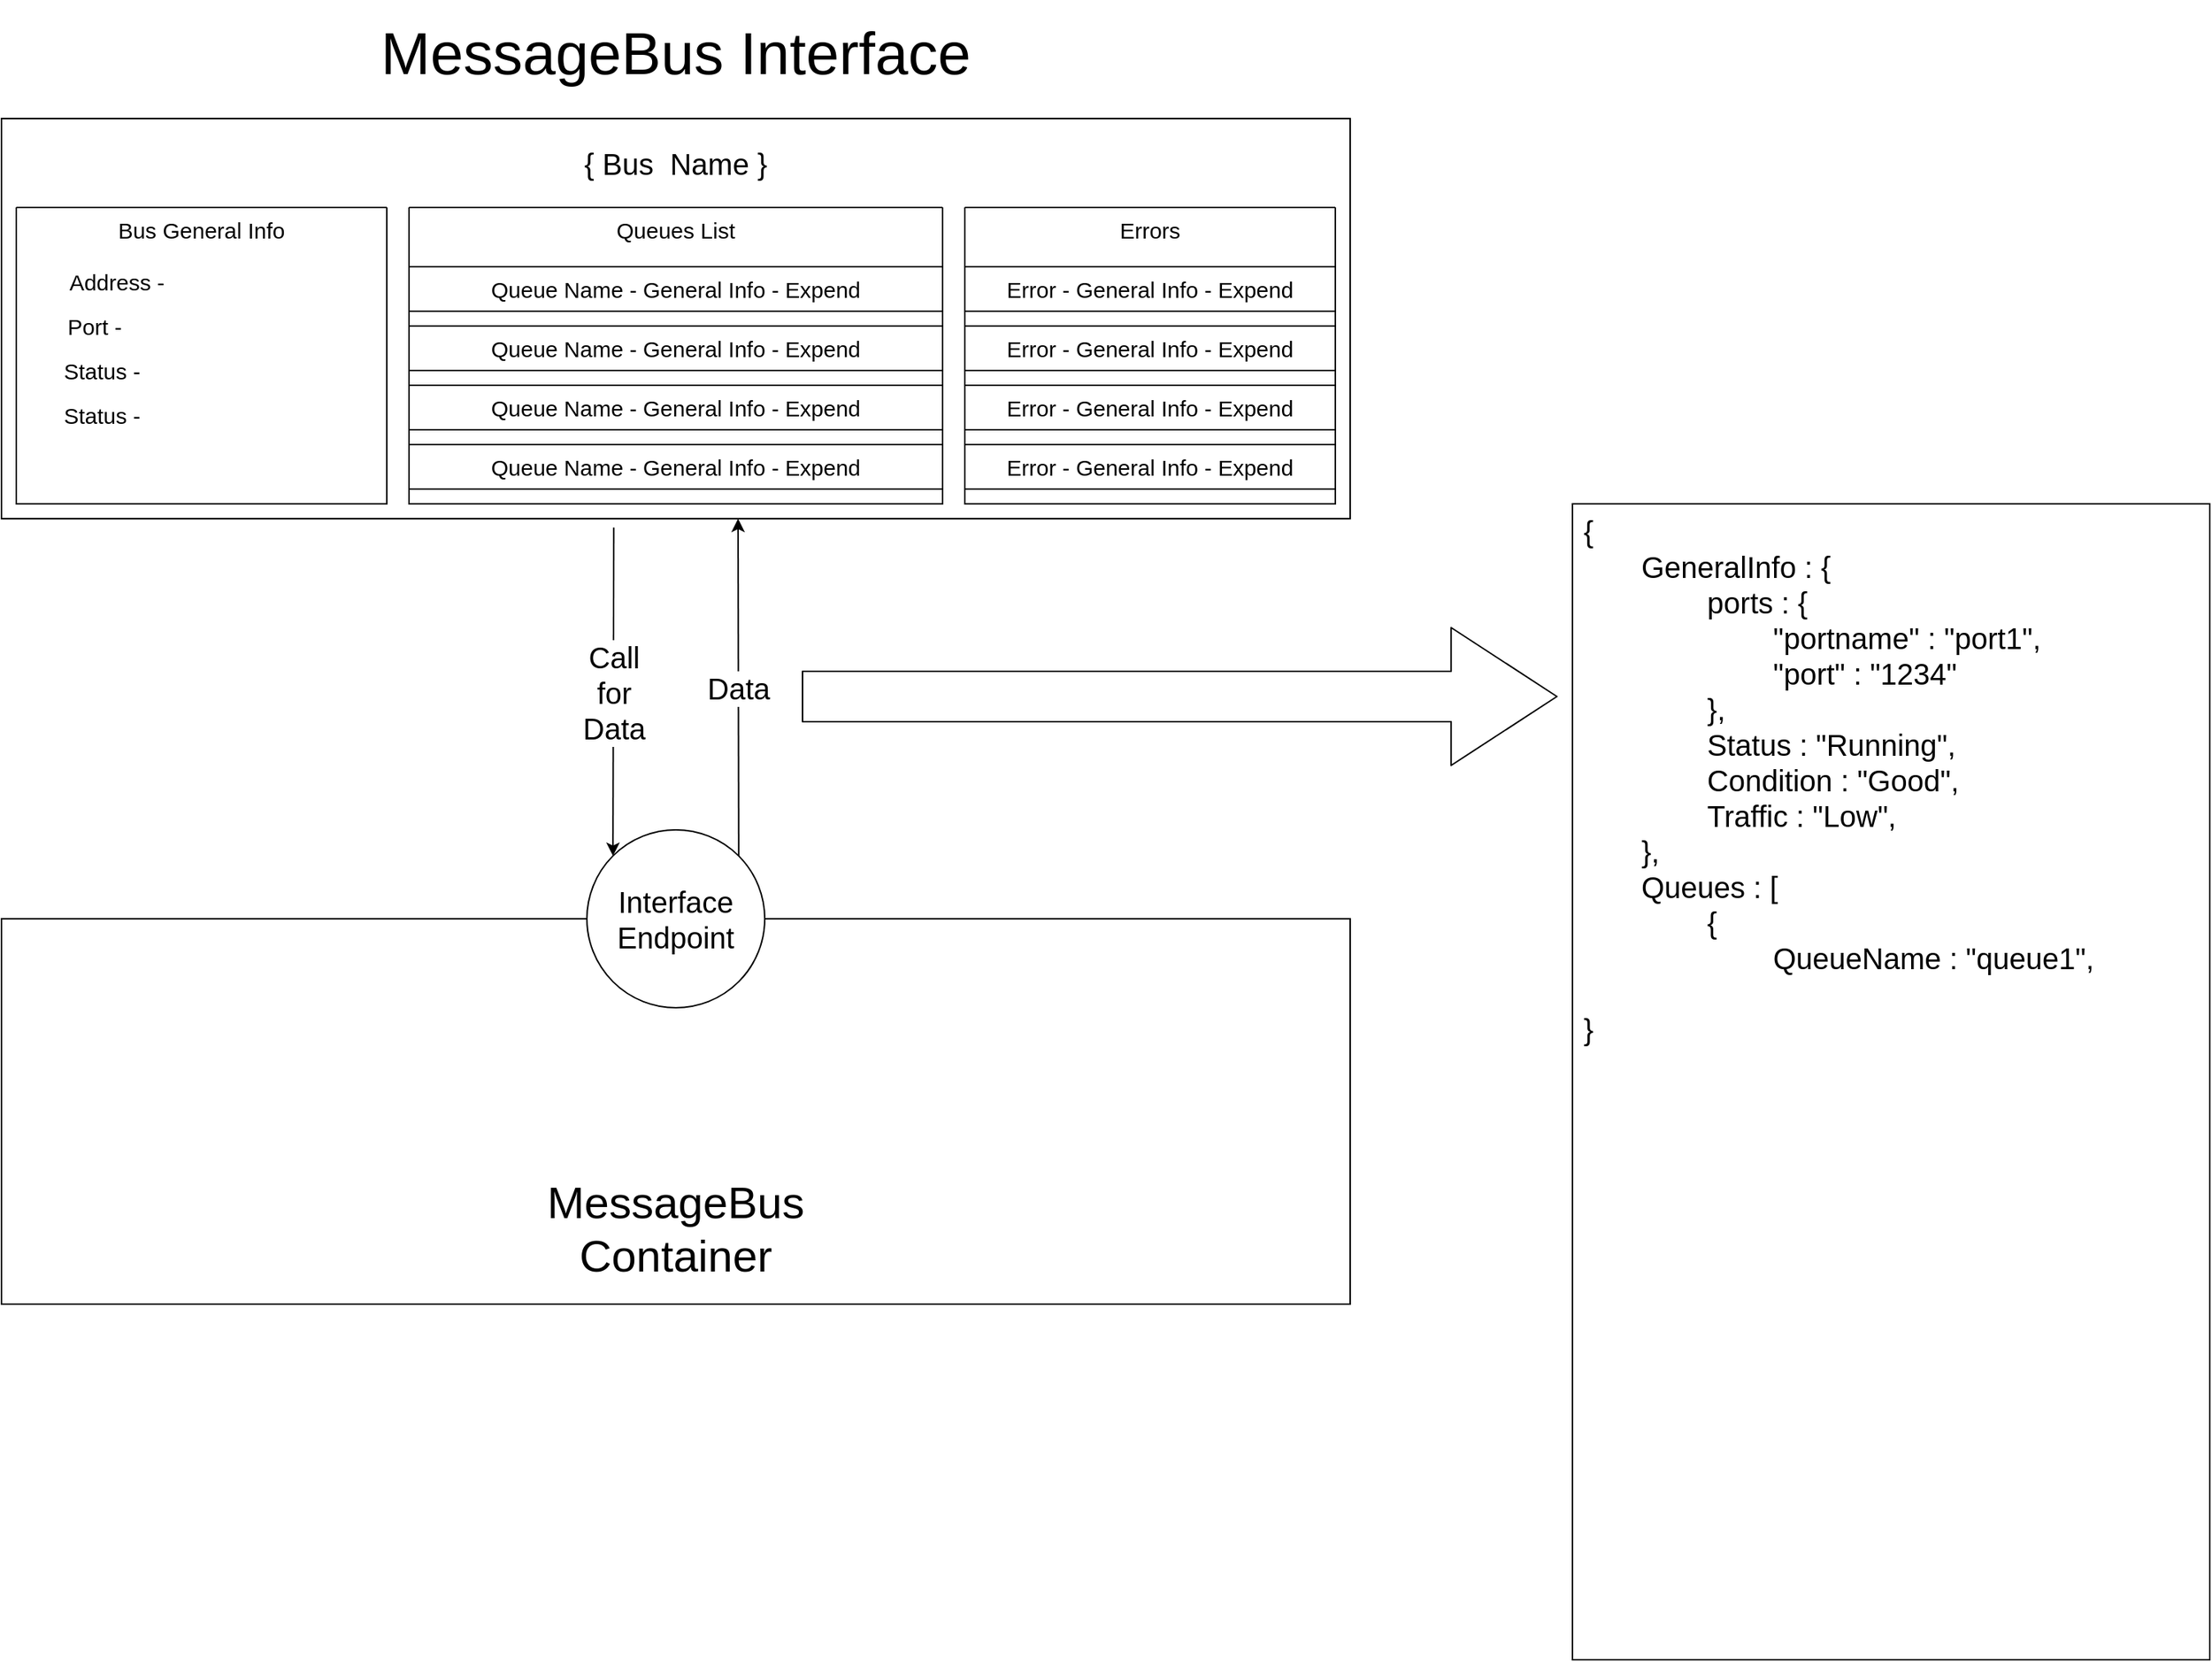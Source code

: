 <mxfile>
    <diagram id="eoP0BkNaZgy7leDRKoTp" name="Page-1">
        <mxGraphModel dx="3788" dy="1968" grid="1" gridSize="10" guides="1" tooltips="1" connect="1" arrows="1" fold="1" page="1" pageScale="1" pageWidth="850" pageHeight="1100" math="0" shadow="0">
            <root>
                <mxCell id="0"/>
                <mxCell id="1" parent="0"/>
                <mxCell id="2" value="MessageBus Interface" style="text;html=1;strokeColor=none;fillColor=none;align=center;verticalAlign=middle;whiteSpace=wrap;rounded=0;fontSize=40;" parent="1" vertex="1">
                    <mxGeometry x="189" width="472" height="70" as="geometry"/>
                </mxCell>
                <mxCell id="3" value="" style="rounded=0;whiteSpace=wrap;html=1;fontSize=30;" parent="1" vertex="1">
                    <mxGeometry x="-30" y="80" width="910" height="270" as="geometry"/>
                </mxCell>
                <mxCell id="4" value="{ Bus&amp;nbsp; Name }" style="text;html=1;strokeColor=none;fillColor=none;align=center;verticalAlign=middle;whiteSpace=wrap;rounded=0;fontSize=20;" parent="1" vertex="1">
                    <mxGeometry x="360" y="90" width="130" height="40" as="geometry"/>
                </mxCell>
                <mxCell id="7" value="" style="swimlane;startSize=0;fontSize=15;" parent="1" vertex="1">
                    <mxGeometry x="-20" y="140" width="250" height="200" as="geometry"/>
                </mxCell>
                <mxCell id="6" value="Bus General Info" style="text;html=1;strokeColor=none;fillColor=none;align=center;verticalAlign=middle;whiteSpace=wrap;rounded=0;fontSize=15;" parent="7" vertex="1">
                    <mxGeometry x="45" width="160" height="30" as="geometry"/>
                </mxCell>
                <mxCell id="14" value="Address -&amp;nbsp;" style="text;html=1;strokeColor=none;fillColor=none;align=center;verticalAlign=middle;whiteSpace=wrap;rounded=0;fontSize=15;" parent="7" vertex="1">
                    <mxGeometry x="20" y="35" width="100" height="30" as="geometry"/>
                </mxCell>
                <mxCell id="16" value="Status -&amp;nbsp;" style="text;html=1;strokeColor=none;fillColor=none;align=center;verticalAlign=middle;whiteSpace=wrap;rounded=0;fontSize=15;" parent="7" vertex="1">
                    <mxGeometry x="20" y="95" width="80" height="30" as="geometry"/>
                </mxCell>
                <mxCell id="15" value="Port -&amp;nbsp;" style="text;html=1;strokeColor=none;fillColor=none;align=center;verticalAlign=middle;whiteSpace=wrap;rounded=0;fontSize=15;" parent="7" vertex="1">
                    <mxGeometry x="20" y="65" width="70" height="30" as="geometry"/>
                </mxCell>
                <mxCell id="17" value="Status -&amp;nbsp;" style="text;html=1;strokeColor=none;fillColor=none;align=center;verticalAlign=middle;whiteSpace=wrap;rounded=0;fontSize=15;" parent="7" vertex="1">
                    <mxGeometry x="20" y="125" width="80" height="30" as="geometry"/>
                </mxCell>
                <mxCell id="32" value="Call&lt;br&gt;for&lt;br&gt;Data" style="edgeStyle=none;html=1;entryX=0;entryY=0;entryDx=0;entryDy=0;fontSize=20;exitX=0.454;exitY=1.022;exitDx=0;exitDy=0;exitPerimeter=0;" parent="1" source="3" target="31" edge="1">
                    <mxGeometry relative="1" as="geometry"/>
                </mxCell>
                <mxCell id="8" value="" style="swimlane;startSize=0;fontSize=15;" parent="1" vertex="1">
                    <mxGeometry x="245" y="140" width="360" height="200" as="geometry"/>
                </mxCell>
                <mxCell id="9" value="Queues List" style="text;html=1;strokeColor=none;fillColor=none;align=center;verticalAlign=middle;whiteSpace=wrap;rounded=0;fontSize=15;" parent="8" vertex="1">
                    <mxGeometry x="100" width="160" height="30" as="geometry"/>
                </mxCell>
                <mxCell id="10" value="Queue Name - General Info - Expend" style="rounded=0;whiteSpace=wrap;html=1;fontSize=15;" parent="8" vertex="1">
                    <mxGeometry y="40" width="360" height="30" as="geometry"/>
                </mxCell>
                <mxCell id="11" value="Queue Name - General Info - Expend" style="rounded=0;whiteSpace=wrap;html=1;fontSize=15;" parent="8" vertex="1">
                    <mxGeometry y="80" width="360" height="30" as="geometry"/>
                </mxCell>
                <mxCell id="12" value="Queue Name - General Info - Expend" style="rounded=0;whiteSpace=wrap;html=1;fontSize=15;" parent="8" vertex="1">
                    <mxGeometry y="120" width="360" height="30" as="geometry"/>
                </mxCell>
                <mxCell id="13" value="Queue Name - General Info - Expend" style="rounded=0;whiteSpace=wrap;html=1;fontSize=15;" parent="8" vertex="1">
                    <mxGeometry y="160" width="360" height="30" as="geometry"/>
                </mxCell>
                <mxCell id="18" value="" style="swimlane;startSize=0;fontSize=15;" parent="1" vertex="1">
                    <mxGeometry x="620" y="140" width="250" height="200" as="geometry"/>
                </mxCell>
                <mxCell id="19" value="Errors" style="text;html=1;strokeColor=none;fillColor=none;align=center;verticalAlign=middle;whiteSpace=wrap;rounded=0;fontSize=15;" parent="18" vertex="1">
                    <mxGeometry x="45" width="160" height="30" as="geometry"/>
                </mxCell>
                <mxCell id="26" value="Error - General Info - Expend" style="rounded=0;whiteSpace=wrap;html=1;fontSize=15;" parent="18" vertex="1">
                    <mxGeometry y="80" width="250" height="30" as="geometry"/>
                </mxCell>
                <mxCell id="25" value="Error - General Info - Expend" style="rounded=0;whiteSpace=wrap;html=1;fontSize=15;" parent="1" vertex="1">
                    <mxGeometry x="620" y="180" width="250" height="30" as="geometry"/>
                </mxCell>
                <mxCell id="27" value="Error - General Info - Expend" style="rounded=0;whiteSpace=wrap;html=1;fontSize=15;" parent="1" vertex="1">
                    <mxGeometry x="620" y="260" width="250" height="30" as="geometry"/>
                </mxCell>
                <mxCell id="28" value="Error - General Info - Expend" style="rounded=0;whiteSpace=wrap;html=1;fontSize=15;" parent="1" vertex="1">
                    <mxGeometry x="620" y="300" width="250" height="30" as="geometry"/>
                </mxCell>
                <mxCell id="29" value="" style="rounded=0;whiteSpace=wrap;html=1;" parent="1" vertex="1">
                    <mxGeometry x="-30" y="620" width="910" height="260" as="geometry"/>
                </mxCell>
                <mxCell id="30" value="MessageBus Container" style="text;html=1;strokeColor=none;fillColor=none;align=center;verticalAlign=middle;whiteSpace=wrap;rounded=0;fontSize=30;" parent="1" vertex="1">
                    <mxGeometry x="285" y="779" width="280" height="100" as="geometry"/>
                </mxCell>
                <mxCell id="33" value="Data" style="edgeStyle=none;html=1;fontSize=20;exitX=1;exitY=0;exitDx=0;exitDy=0;" parent="1" source="31" edge="1">
                    <mxGeometry relative="1" as="geometry">
                        <mxPoint x="467" y="350" as="targetPoint"/>
                    </mxGeometry>
                </mxCell>
                <mxCell id="31" value="Interface&lt;br style=&quot;font-size: 20px;&quot;&gt;Endpoint" style="ellipse;whiteSpace=wrap;html=1;aspect=fixed;fontSize=20;" parent="1" vertex="1">
                    <mxGeometry x="365" y="560" width="120" height="120" as="geometry"/>
                </mxCell>
                <mxCell id="34" value="&amp;nbsp;{&lt;br&gt;&lt;span style=&quot;white-space: pre;&quot;&gt;&#9;&lt;/span&gt;GeneralInfo :&amp;nbsp;{&lt;br&gt;&lt;span style=&quot;white-space: pre;&quot;&gt;&#9;&lt;/span&gt;&lt;span style=&quot;white-space: pre;&quot;&gt;&#9;&lt;/span&gt;ports : {&lt;br&gt;&lt;span style=&quot;white-space: pre;&quot;&gt;&#9;&lt;/span&gt;&lt;span style=&quot;white-space: pre;&quot;&gt;&#9;&lt;/span&gt;&lt;span style=&quot;white-space: pre;&quot;&gt;&#9;&lt;/span&gt;&quot;portname&quot; : &quot;port1&quot;,&lt;br&gt;&lt;span style=&quot;white-space: pre;&quot;&gt;&#9;&lt;/span&gt;&lt;span style=&quot;white-space: pre;&quot;&gt;&#9;&lt;/span&gt;&lt;span style=&quot;white-space: pre;&quot;&gt;&#9;&lt;/span&gt;&quot;port&quot; : &quot;1234&quot;&lt;br&gt;&lt;span style=&quot;white-space: pre;&quot;&gt;&#9;&lt;/span&gt;&lt;span style=&quot;white-space: pre;&quot;&gt;&#9;&lt;/span&gt;},&lt;br&gt;&lt;span style=&quot;white-space: pre;&quot;&gt;&#9;&lt;/span&gt;&lt;span style=&quot;white-space: pre;&quot;&gt;&#9;&lt;/span&gt;Status : &quot;Running&quot;,&lt;br&gt;&lt;span style=&quot;white-space: pre;&quot;&gt;&#9;&lt;/span&gt;&lt;span style=&quot;white-space: pre;&quot;&gt;&#9;&lt;/span&gt;Condition : &quot;Good&quot;,&lt;br&gt;&lt;span style=&quot;white-space: pre;&quot;&gt;&#9;&lt;/span&gt;&lt;span style=&quot;white-space: pre;&quot;&gt;&#9;&lt;/span&gt;Traffic : &quot;Low&quot;,&lt;br&gt;&lt;span style=&quot;white-space: pre;&quot;&gt;&#9;&lt;/span&gt;},&lt;br&gt;&lt;span style=&quot;white-space: pre;&quot;&gt;&#9;&lt;/span&gt;Queues : [&lt;br&gt;&lt;span style=&quot;white-space: pre;&quot;&gt;&#9;&lt;/span&gt;&lt;span style=&quot;white-space: pre;&quot;&gt;&#9;&lt;/span&gt;{&lt;br&gt;&lt;span style=&quot;white-space: pre;&quot;&gt;&#9;&lt;/span&gt;&lt;span style=&quot;white-space: pre;&quot;&gt;&#9;&lt;/span&gt;&lt;span style=&quot;white-space: pre;&quot;&gt;&#9;&lt;/span&gt;QueueName : &quot;queue1&quot;,&lt;br&gt;&lt;span style=&quot;white-space: pre;&quot;&gt;&#9;&lt;/span&gt;&lt;span style=&quot;white-space: pre;&quot;&gt;&#9;&lt;/span&gt;&lt;span style=&quot;white-space: pre;&quot;&gt;&#9;&lt;/span&gt;&lt;br&gt;&amp;nbsp;}&lt;br&gt;&lt;div style=&quot;&quot;&gt;&lt;/div&gt;" style="rounded=0;whiteSpace=wrap;html=1;fontSize=20;align=left;verticalAlign=top;" parent="1" vertex="1">
                    <mxGeometry x="1030" y="340" width="430" height="780" as="geometry"/>
                </mxCell>
                <mxCell id="36" value="" style="shape=flexArrow;endArrow=classic;html=1;fontSize=40;width=34;endSize=23.46;endWidth=58;" parent="1" edge="1">
                    <mxGeometry width="50" height="50" relative="1" as="geometry">
                        <mxPoint x="510" y="470" as="sourcePoint"/>
                        <mxPoint x="1020" y="470" as="targetPoint"/>
                    </mxGeometry>
                </mxCell>
            </root>
        </mxGraphModel>
    </diagram>
</mxfile>
